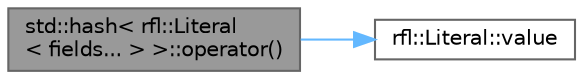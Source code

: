 digraph "std::hash&lt; rfl::Literal&lt; fields... &gt; &gt;::operator()"
{
 // LATEX_PDF_SIZE
  bgcolor="transparent";
  edge [fontname=Helvetica,fontsize=10,labelfontname=Helvetica,labelfontsize=10];
  node [fontname=Helvetica,fontsize=10,shape=box,height=0.2,width=0.4];
  rankdir="LR";
  Node1 [id="Node000001",label="std::hash\< rfl::Literal\l\< fields... \> \>::operator()",height=0.2,width=0.4,color="gray40", fillcolor="grey60", style="filled", fontcolor="black",tooltip=" "];
  Node1 -> Node2 [id="edge2_Node000001_Node000002",color="steelblue1",style="solid",tooltip=" "];
  Node2 [id="Node000002",label="rfl::Literal::value",height=0.2,width=0.4,color="grey40", fillcolor="white", style="filled",URL="$classrfl_1_1_literal.html#a12e1ef9245686c82fd03d9488a06249e",tooltip="Returns the value actually contained in the Literal."];
}
